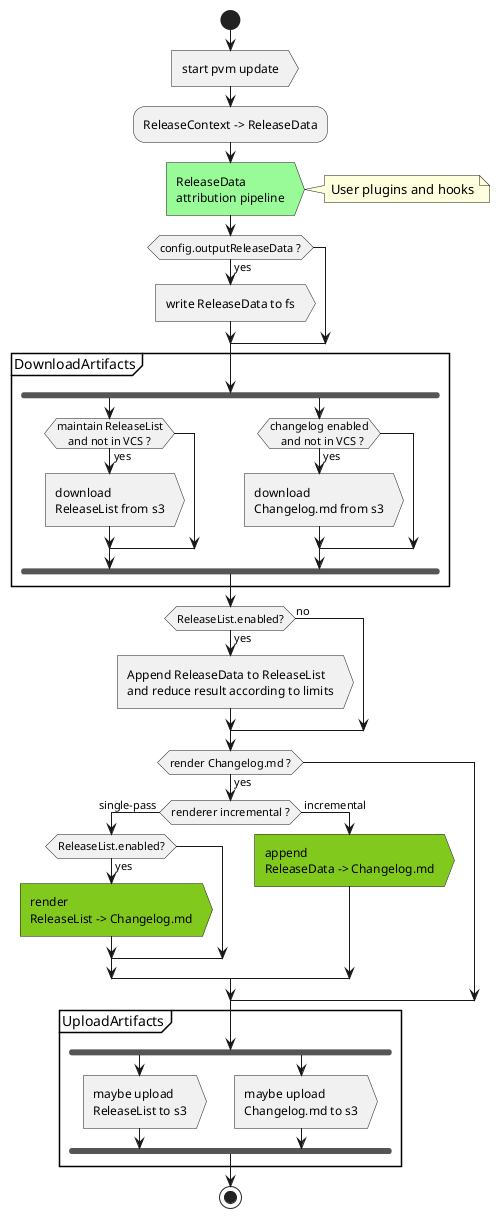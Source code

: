 @startuml
'https://plantuml.com/activity-diagram-beta
'как работает команда update c релизами и ченжлогами
skinparam ConditionEndStyle hline

start

:start pvm update>
:ReleaseContext -> ReleaseData;
#palegreen:ReleaseData
attribution pipeline>
note right
User plugins and hooks
end note

if (config.outputReleaseData ?) then (yes)
  :write ReleaseData to fs>
endif


partition DownloadArtifacts {
  fork
    if (maintain ReleaseList
    and not in VCS ?) then (yes)
      :download
      ReleaseList from s3>
    endif
  fork again
    if (changelog enabled
    and not in VCS ?) then (yes)
      :download
      Changelog.md from s3>
    endif
  end fork
}

if (ReleaseList.enabled?) then (yes)
  :Append ReleaseData to ReleaseList
  and reduce result according to limits>
else (no)
endif

if (render Changelog.md ?) then (yes)
  if (renderer incremental ?) then (single-pass )
    if (ReleaseList.enabled?) then (yes)
      #82c91e:render
      ReleaseList –> Changelog.md>
    endif
  else ( incremental )
    #82c91e:append
    ReleaseData –> Changelog.md>
    ' :reduce Changelog according to limits>
  endif
endif

partition UploadArtifacts {
  fork
    :maybe upload
    ReleaseList to s3>
  fork again
    :maybe upload
    Changelog.md to s3>
  end fork
}

stop


@enduml
